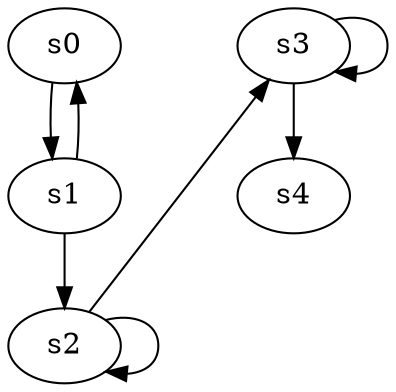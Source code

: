 digraph game_0076_chain_5 {
    s0 [name="s0", player=0, target=1];
    s1 [name="s1", player=1];
    s2 [name="s2", player=0];
    s3 [name="s3", player=1];
    s4 [name="s4", player=0];

    s0 -> s1;
    s1 -> s2;
    s2 -> s3 [constraint="time == 4 || time == 8 || time == 14 || time == 16 || time == 18"];
    s3 -> s4;
    s1 -> s0 [constraint="!(time % 3 == 0)"];
    s2 -> s2 [constraint="time % 2 == 0"];
    s3 -> s3 [constraint="time % 4 == 0"];
}
